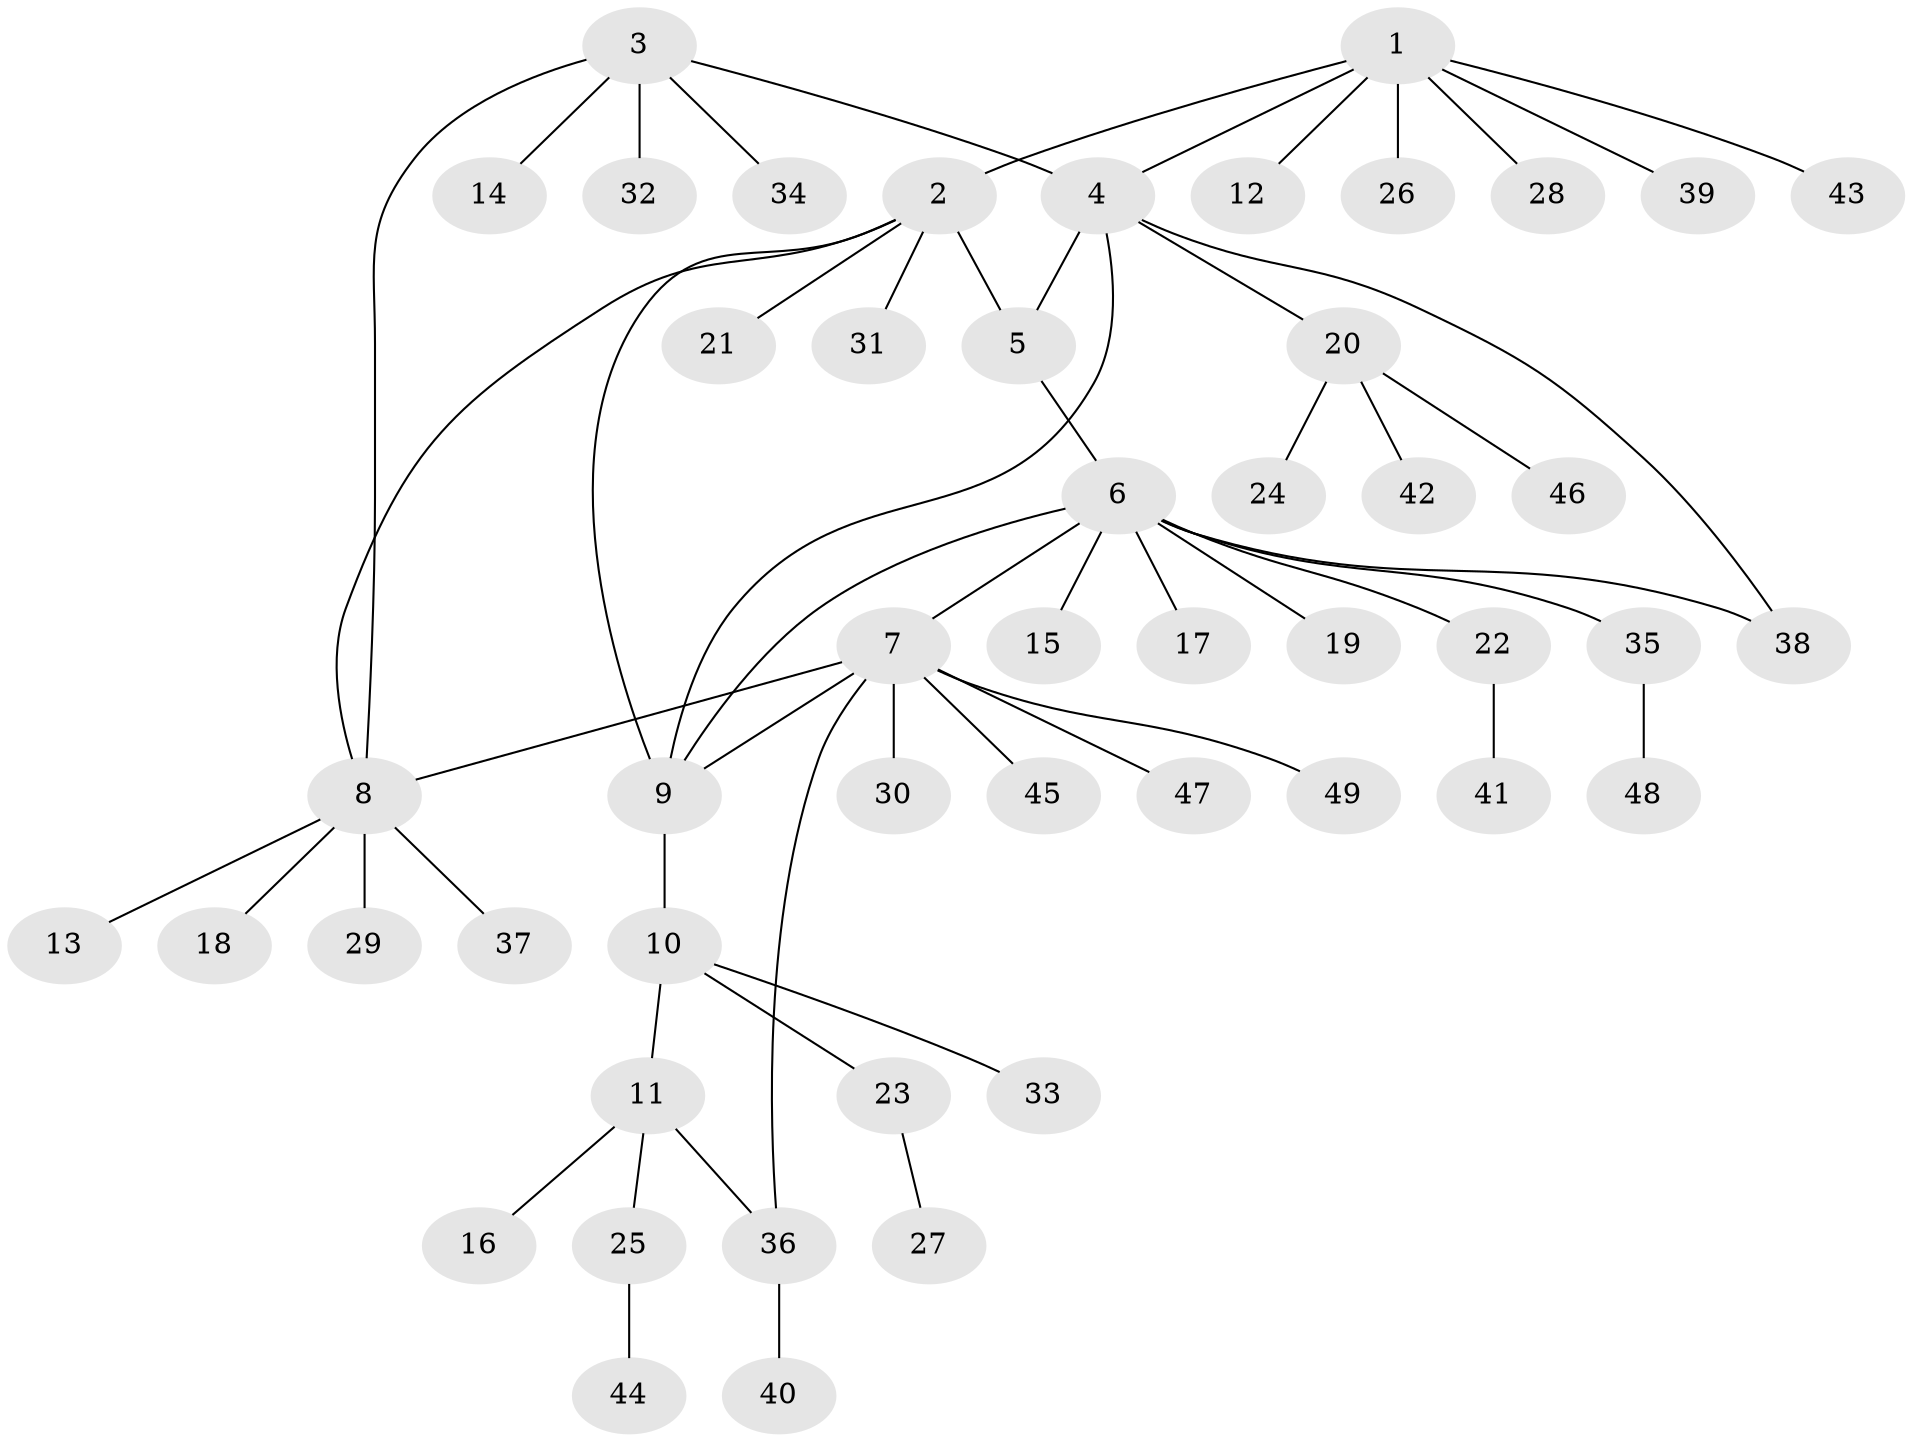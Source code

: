 // coarse degree distribution, {7: 0.05714285714285714, 5: 0.05714285714285714, 8: 0.02857142857142857, 1: 0.6285714285714286, 6: 0.05714285714285714, 3: 0.11428571428571428, 4: 0.02857142857142857, 2: 0.02857142857142857}
// Generated by graph-tools (version 1.1) at 2025/37/03/04/25 23:37:38]
// undirected, 49 vertices, 56 edges
graph export_dot {
  node [color=gray90,style=filled];
  1;
  2;
  3;
  4;
  5;
  6;
  7;
  8;
  9;
  10;
  11;
  12;
  13;
  14;
  15;
  16;
  17;
  18;
  19;
  20;
  21;
  22;
  23;
  24;
  25;
  26;
  27;
  28;
  29;
  30;
  31;
  32;
  33;
  34;
  35;
  36;
  37;
  38;
  39;
  40;
  41;
  42;
  43;
  44;
  45;
  46;
  47;
  48;
  49;
  1 -- 2;
  1 -- 4;
  1 -- 12;
  1 -- 26;
  1 -- 28;
  1 -- 39;
  1 -- 43;
  2 -- 5;
  2 -- 8;
  2 -- 9;
  2 -- 21;
  2 -- 31;
  3 -- 4;
  3 -- 8;
  3 -- 14;
  3 -- 32;
  3 -- 34;
  4 -- 5;
  4 -- 9;
  4 -- 20;
  4 -- 38;
  5 -- 6;
  6 -- 7;
  6 -- 9;
  6 -- 15;
  6 -- 17;
  6 -- 19;
  6 -- 22;
  6 -- 35;
  6 -- 38;
  7 -- 8;
  7 -- 9;
  7 -- 30;
  7 -- 36;
  7 -- 45;
  7 -- 47;
  7 -- 49;
  8 -- 13;
  8 -- 18;
  8 -- 29;
  8 -- 37;
  9 -- 10;
  10 -- 11;
  10 -- 23;
  10 -- 33;
  11 -- 16;
  11 -- 25;
  11 -- 36;
  20 -- 24;
  20 -- 42;
  20 -- 46;
  22 -- 41;
  23 -- 27;
  25 -- 44;
  35 -- 48;
  36 -- 40;
}
